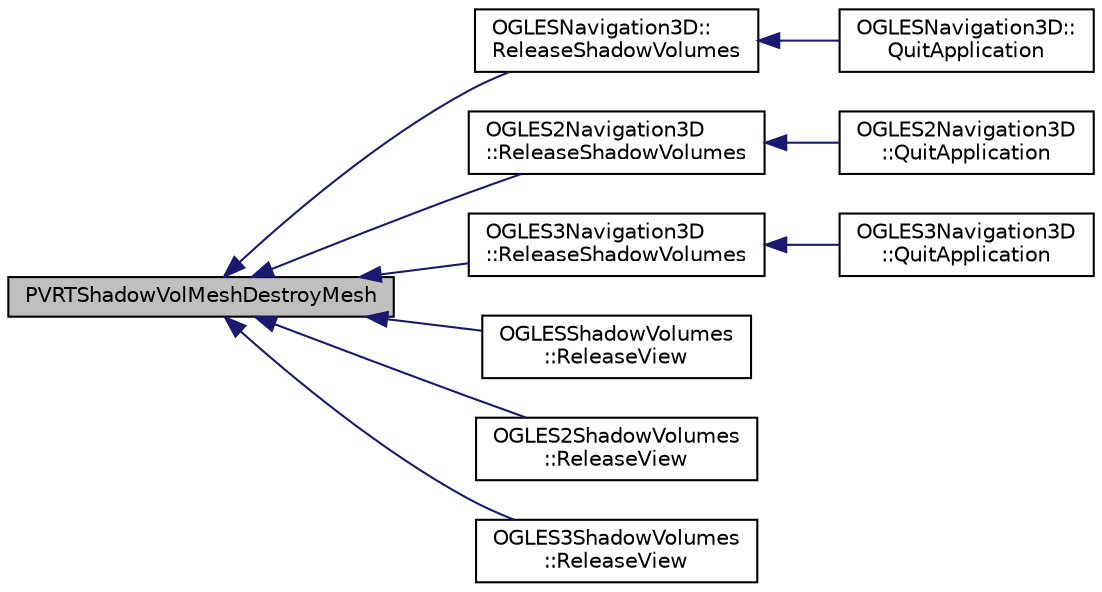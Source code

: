 digraph "PVRTShadowVolMeshDestroyMesh"
{
  edge [fontname="Helvetica",fontsize="10",labelfontname="Helvetica",labelfontsize="10"];
  node [fontname="Helvetica",fontsize="10",shape=record];
  rankdir="LR";
  Node1 [label="PVRTShadowVolMeshDestroyMesh",height=0.2,width=0.4,color="black", fillcolor="grey75", style="filled", fontcolor="black"];
  Node1 -> Node2 [dir="back",color="midnightblue",fontsize="10",style="solid",fontname="Helvetica"];
  Node2 [label="OGLESNavigation3D::\lReleaseShadowVolumes",height=0.2,width=0.4,color="black", fillcolor="white", style="filled",URL="$class_o_g_l_e_s_navigation3_d.html#afb565ae488565457bf5415b7d46f28f6"];
  Node2 -> Node3 [dir="back",color="midnightblue",fontsize="10",style="solid",fontname="Helvetica"];
  Node3 [label="OGLESNavigation3D::\lQuitApplication",height=0.2,width=0.4,color="black", fillcolor="white", style="filled",URL="$class_o_g_l_e_s_navigation3_d.html#a5d3fc553562272ab97a0df201d39198a"];
  Node1 -> Node4 [dir="back",color="midnightblue",fontsize="10",style="solid",fontname="Helvetica"];
  Node4 [label="OGLES2Navigation3D\l::ReleaseShadowVolumes",height=0.2,width=0.4,color="black", fillcolor="white", style="filled",URL="$class_o_g_l_e_s2_navigation3_d.html#abdfb871935f9e0698e6dc43a40807170"];
  Node4 -> Node5 [dir="back",color="midnightblue",fontsize="10",style="solid",fontname="Helvetica"];
  Node5 [label="OGLES2Navigation3D\l::QuitApplication",height=0.2,width=0.4,color="black", fillcolor="white", style="filled",URL="$class_o_g_l_e_s2_navigation3_d.html#aa16d07ae5e64b996f29fce58777a2a98"];
  Node1 -> Node6 [dir="back",color="midnightblue",fontsize="10",style="solid",fontname="Helvetica"];
  Node6 [label="OGLES3Navigation3D\l::ReleaseShadowVolumes",height=0.2,width=0.4,color="black", fillcolor="white", style="filled",URL="$class_o_g_l_e_s3_navigation3_d.html#a256302b11b516dce0515eb3924bc4085"];
  Node6 -> Node7 [dir="back",color="midnightblue",fontsize="10",style="solid",fontname="Helvetica"];
  Node7 [label="OGLES3Navigation3D\l::QuitApplication",height=0.2,width=0.4,color="black", fillcolor="white", style="filled",URL="$class_o_g_l_e_s3_navigation3_d.html#abea8a44fd81338a1b1949f4bd0d25055"];
  Node1 -> Node8 [dir="back",color="midnightblue",fontsize="10",style="solid",fontname="Helvetica"];
  Node8 [label="OGLESShadowVolumes\l::ReleaseView",height=0.2,width=0.4,color="black", fillcolor="white", style="filled",URL="$class_o_g_l_e_s_shadow_volumes.html#addf7d9164edf04e4cfb8fb1a4fb88a4e"];
  Node1 -> Node9 [dir="back",color="midnightblue",fontsize="10",style="solid",fontname="Helvetica"];
  Node9 [label="OGLES2ShadowVolumes\l::ReleaseView",height=0.2,width=0.4,color="black", fillcolor="white", style="filled",URL="$class_o_g_l_e_s2_shadow_volumes.html#ab771e12238d4bea043725808a2dac166"];
  Node1 -> Node10 [dir="back",color="midnightblue",fontsize="10",style="solid",fontname="Helvetica"];
  Node10 [label="OGLES3ShadowVolumes\l::ReleaseView",height=0.2,width=0.4,color="black", fillcolor="white", style="filled",URL="$class_o_g_l_e_s3_shadow_volumes.html#a04ac2711c08335243e049af4286dc2fa"];
}
